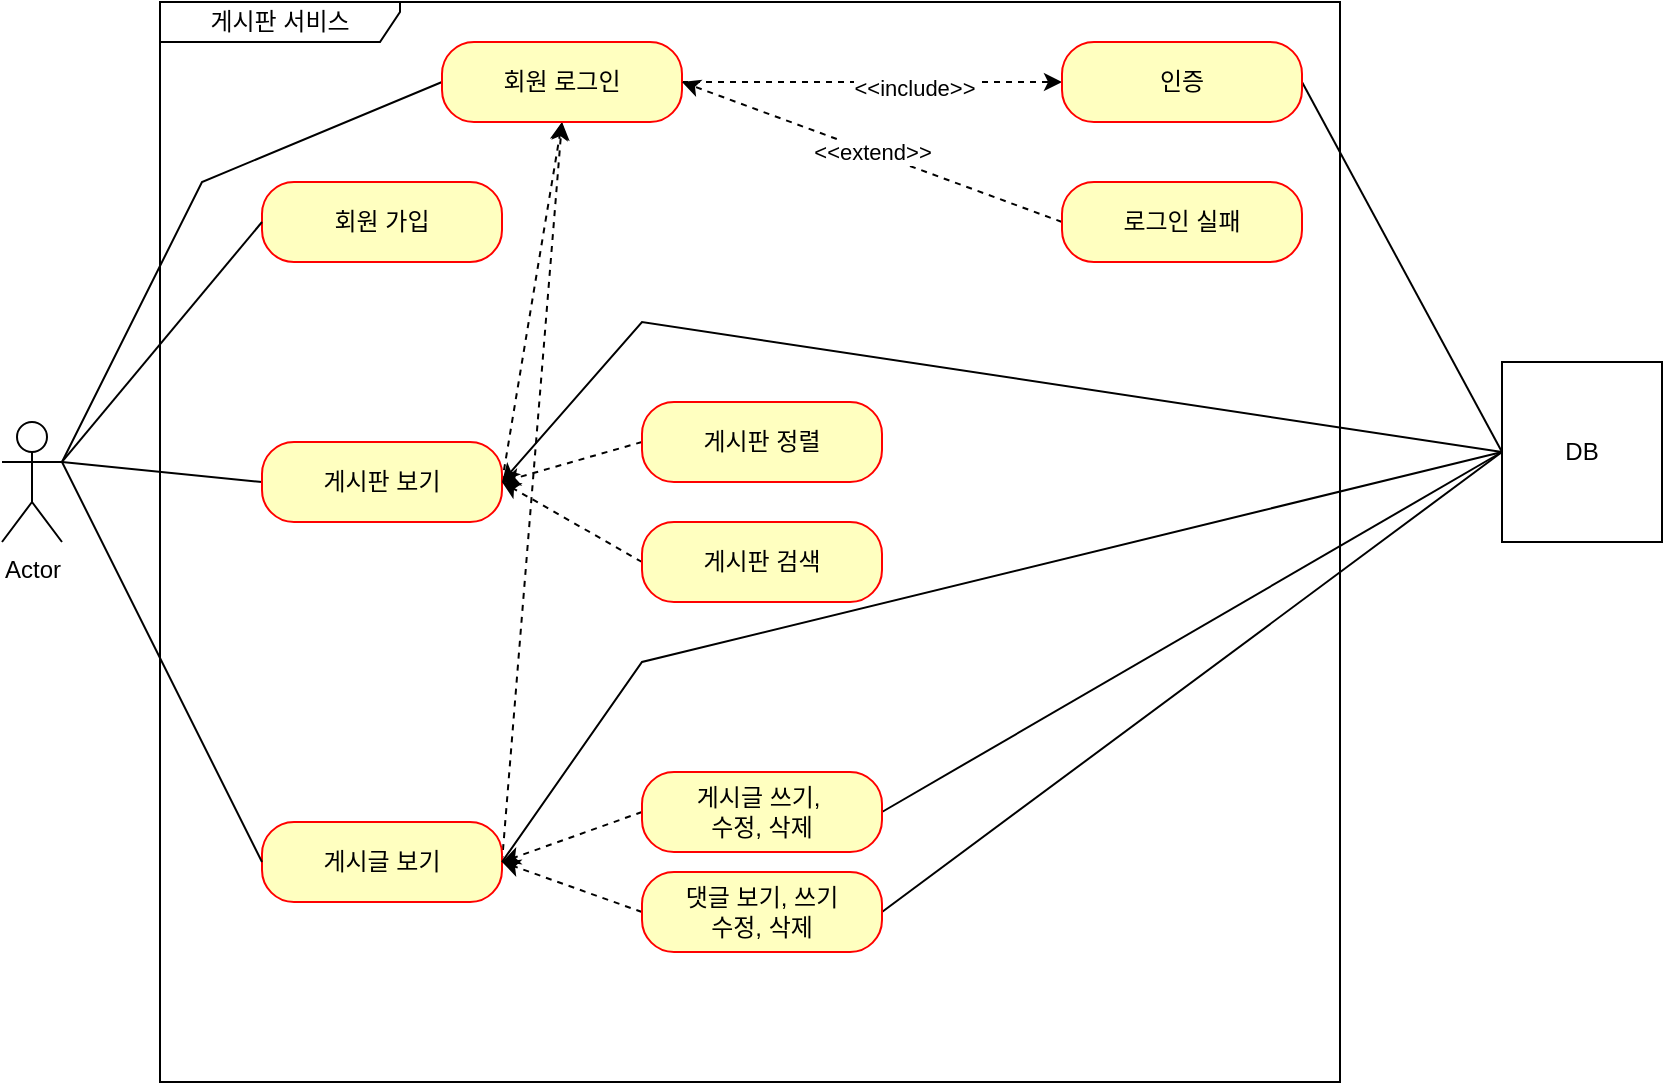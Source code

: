 <mxfile version="24.7.14">
  <diagram name="페이지-1" id="82ipbskVhti5oqsuBWfR">
    <mxGraphModel dx="606" dy="950" grid="1" gridSize="10" guides="1" tooltips="1" connect="1" arrows="1" fold="1" page="1" pageScale="1" pageWidth="827" pageHeight="1169" math="0" shadow="0">
      <root>
        <mxCell id="0" />
        <mxCell id="1" parent="0" />
        <mxCell id="CqetoyUC_SjuyRSoKMBc-1" value="Actor" style="shape=umlActor;verticalLabelPosition=bottom;verticalAlign=top;html=1;" vertex="1" parent="1">
          <mxGeometry x="40" y="360" width="30" height="60" as="geometry" />
        </mxCell>
        <mxCell id="CqetoyUC_SjuyRSoKMBc-4" value="게시판 서비스" style="shape=umlFrame;whiteSpace=wrap;html=1;pointerEvents=0;width=120;height=20;" vertex="1" parent="1">
          <mxGeometry x="119" y="150" width="590" height="540" as="geometry" />
        </mxCell>
        <mxCell id="CqetoyUC_SjuyRSoKMBc-6" value="회원 가입" style="rounded=1;whiteSpace=wrap;html=1;arcSize=40;fontColor=#000000;fillColor=#ffffc0;strokeColor=#ff0000;" vertex="1" parent="1">
          <mxGeometry x="170" y="240" width="120" height="40" as="geometry" />
        </mxCell>
        <mxCell id="CqetoyUC_SjuyRSoKMBc-20" style="rounded=0;orthogonalLoop=1;jettySize=auto;html=1;exitX=0;exitY=0.5;exitDx=0;exitDy=0;endArrow=none;endFill=0;" edge="1" parent="1" source="CqetoyUC_SjuyRSoKMBc-8">
          <mxGeometry relative="1" as="geometry">
            <mxPoint x="70" y="380" as="targetPoint" />
          </mxGeometry>
        </mxCell>
        <mxCell id="CqetoyUC_SjuyRSoKMBc-24" style="rounded=0;orthogonalLoop=1;jettySize=auto;html=1;exitX=1;exitY=0.5;exitDx=0;exitDy=0;entryX=0.5;entryY=1;entryDx=0;entryDy=0;dashed=1;" edge="1" parent="1" source="CqetoyUC_SjuyRSoKMBc-8" target="CqetoyUC_SjuyRSoKMBc-10">
          <mxGeometry relative="1" as="geometry" />
        </mxCell>
        <mxCell id="CqetoyUC_SjuyRSoKMBc-8" value="게시판 보기" style="rounded=1;whiteSpace=wrap;html=1;arcSize=40;fontColor=#000000;fillColor=#ffffc0;strokeColor=#ff0000;" vertex="1" parent="1">
          <mxGeometry x="170" y="370" width="120" height="40" as="geometry" />
        </mxCell>
        <mxCell id="CqetoyUC_SjuyRSoKMBc-25" style="rounded=0;orthogonalLoop=1;jettySize=auto;html=1;exitX=1;exitY=0.5;exitDx=0;exitDy=0;dashed=1;" edge="1" parent="1" source="CqetoyUC_SjuyRSoKMBc-9">
          <mxGeometry relative="1" as="geometry">
            <mxPoint x="320" y="210" as="targetPoint" />
          </mxGeometry>
        </mxCell>
        <mxCell id="CqetoyUC_SjuyRSoKMBc-9" value="게시글 보기" style="rounded=1;whiteSpace=wrap;html=1;arcSize=40;fontColor=#000000;fillColor=#ffffc0;strokeColor=#ff0000;" vertex="1" parent="1">
          <mxGeometry x="170" y="560" width="120" height="40" as="geometry" />
        </mxCell>
        <mxCell id="CqetoyUC_SjuyRSoKMBc-18" style="rounded=0;orthogonalLoop=1;jettySize=auto;html=1;exitX=0;exitY=0.5;exitDx=0;exitDy=0;endArrow=none;endFill=0;" edge="1" parent="1" source="CqetoyUC_SjuyRSoKMBc-10">
          <mxGeometry relative="1" as="geometry">
            <mxPoint x="70" y="380" as="targetPoint" />
            <Array as="points">
              <mxPoint x="140" y="240" />
            </Array>
          </mxGeometry>
        </mxCell>
        <mxCell id="CqetoyUC_SjuyRSoKMBc-21" style="rounded=0;orthogonalLoop=1;jettySize=auto;html=1;exitX=1;exitY=0.5;exitDx=0;exitDy=0;entryX=0;entryY=0.5;entryDx=0;entryDy=0;endArrow=classic;endFill=1;dashed=1;" edge="1" parent="1" source="CqetoyUC_SjuyRSoKMBc-10" target="CqetoyUC_SjuyRSoKMBc-11">
          <mxGeometry relative="1" as="geometry" />
        </mxCell>
        <mxCell id="CqetoyUC_SjuyRSoKMBc-23" value="&amp;lt;&amp;lt;include&amp;gt;&amp;gt;" style="edgeLabel;html=1;align=center;verticalAlign=middle;resizable=0;points=[];" vertex="1" connectable="0" parent="CqetoyUC_SjuyRSoKMBc-21">
          <mxGeometry x="0.221" y="-3" relative="1" as="geometry">
            <mxPoint as="offset" />
          </mxGeometry>
        </mxCell>
        <mxCell id="CqetoyUC_SjuyRSoKMBc-10" value="회원 로그인" style="rounded=1;whiteSpace=wrap;html=1;arcSize=40;fontColor=#000000;fillColor=#ffffc0;strokeColor=#ff0000;" vertex="1" parent="1">
          <mxGeometry x="260" y="170" width="120" height="40" as="geometry" />
        </mxCell>
        <mxCell id="CqetoyUC_SjuyRSoKMBc-32" style="rounded=0;orthogonalLoop=1;jettySize=auto;html=1;exitX=1;exitY=0.5;exitDx=0;exitDy=0;entryX=0;entryY=0.5;entryDx=0;entryDy=0;endArrow=none;endFill=0;" edge="1" parent="1" source="CqetoyUC_SjuyRSoKMBc-11" target="CqetoyUC_SjuyRSoKMBc-30">
          <mxGeometry relative="1" as="geometry" />
        </mxCell>
        <mxCell id="CqetoyUC_SjuyRSoKMBc-11" value="인증" style="rounded=1;whiteSpace=wrap;html=1;arcSize=40;fontColor=#000000;fillColor=#ffffc0;strokeColor=#ff0000;" vertex="1" parent="1">
          <mxGeometry x="570" y="170" width="120" height="40" as="geometry" />
        </mxCell>
        <mxCell id="CqetoyUC_SjuyRSoKMBc-22" value="&amp;lt;&amp;lt;extend&amp;gt;&amp;gt;" style="rounded=0;orthogonalLoop=1;jettySize=auto;html=1;exitX=0;exitY=0.5;exitDx=0;exitDy=0;entryX=1;entryY=0.5;entryDx=0;entryDy=0;endArrow=classic;endFill=1;dashed=1;" edge="1" parent="1" source="CqetoyUC_SjuyRSoKMBc-12" target="CqetoyUC_SjuyRSoKMBc-10">
          <mxGeometry relative="1" as="geometry" />
        </mxCell>
        <mxCell id="CqetoyUC_SjuyRSoKMBc-12" value="로그인 실패" style="rounded=1;whiteSpace=wrap;html=1;arcSize=40;fontColor=#000000;fillColor=#ffffc0;strokeColor=#ff0000;" vertex="1" parent="1">
          <mxGeometry x="570" y="240" width="120" height="40" as="geometry" />
        </mxCell>
        <mxCell id="CqetoyUC_SjuyRSoKMBc-26" style="rounded=0;orthogonalLoop=1;jettySize=auto;html=1;exitX=0;exitY=0.5;exitDx=0;exitDy=0;dashed=1;entryX=1;entryY=0.5;entryDx=0;entryDy=0;" edge="1" parent="1" source="CqetoyUC_SjuyRSoKMBc-13" target="CqetoyUC_SjuyRSoKMBc-8">
          <mxGeometry relative="1" as="geometry" />
        </mxCell>
        <mxCell id="CqetoyUC_SjuyRSoKMBc-13" value="게시판 정렬" style="rounded=1;whiteSpace=wrap;html=1;arcSize=40;fontColor=#000000;fillColor=#ffffc0;strokeColor=#ff0000;" vertex="1" parent="1">
          <mxGeometry x="360" y="350" width="120" height="40" as="geometry" />
        </mxCell>
        <mxCell id="CqetoyUC_SjuyRSoKMBc-27" style="rounded=0;orthogonalLoop=1;jettySize=auto;html=1;exitX=0;exitY=0.5;exitDx=0;exitDy=0;dashed=1;" edge="1" parent="1" source="CqetoyUC_SjuyRSoKMBc-14">
          <mxGeometry relative="1" as="geometry">
            <mxPoint x="290" y="390" as="targetPoint" />
          </mxGeometry>
        </mxCell>
        <mxCell id="CqetoyUC_SjuyRSoKMBc-14" value="게시판 검색" style="rounded=1;whiteSpace=wrap;html=1;arcSize=40;fontColor=#000000;fillColor=#ffffc0;strokeColor=#ff0000;" vertex="1" parent="1">
          <mxGeometry x="360" y="410" width="120" height="40" as="geometry" />
        </mxCell>
        <mxCell id="CqetoyUC_SjuyRSoKMBc-28" style="rounded=0;orthogonalLoop=1;jettySize=auto;html=1;exitX=0;exitY=0.5;exitDx=0;exitDy=0;entryX=1;entryY=0.5;entryDx=0;entryDy=0;dashed=1;" edge="1" parent="1" source="CqetoyUC_SjuyRSoKMBc-15" target="CqetoyUC_SjuyRSoKMBc-9">
          <mxGeometry relative="1" as="geometry" />
        </mxCell>
        <mxCell id="CqetoyUC_SjuyRSoKMBc-35" style="rounded=0;orthogonalLoop=1;jettySize=auto;html=1;exitX=1;exitY=0.5;exitDx=0;exitDy=0;entryX=0;entryY=0.5;entryDx=0;entryDy=0;endArrow=none;endFill=0;" edge="1" parent="1" source="CqetoyUC_SjuyRSoKMBc-15" target="CqetoyUC_SjuyRSoKMBc-30">
          <mxGeometry relative="1" as="geometry">
            <mxPoint x="790" y="370" as="targetPoint" />
          </mxGeometry>
        </mxCell>
        <mxCell id="CqetoyUC_SjuyRSoKMBc-15" value="게시글 쓰기,&amp;nbsp;&lt;div&gt;수정, 삭제&lt;/div&gt;" style="rounded=1;whiteSpace=wrap;html=1;arcSize=40;fontColor=#000000;fillColor=#ffffc0;strokeColor=#ff0000;" vertex="1" parent="1">
          <mxGeometry x="360" y="535" width="120" height="40" as="geometry" />
        </mxCell>
        <mxCell id="CqetoyUC_SjuyRSoKMBc-29" style="rounded=0;orthogonalLoop=1;jettySize=auto;html=1;exitX=0;exitY=0.5;exitDx=0;exitDy=0;entryX=1;entryY=0.5;entryDx=0;entryDy=0;dashed=1;" edge="1" parent="1" source="CqetoyUC_SjuyRSoKMBc-16" target="CqetoyUC_SjuyRSoKMBc-9">
          <mxGeometry relative="1" as="geometry" />
        </mxCell>
        <mxCell id="CqetoyUC_SjuyRSoKMBc-36" style="rounded=0;orthogonalLoop=1;jettySize=auto;html=1;exitX=1;exitY=0.5;exitDx=0;exitDy=0;entryX=0;entryY=0.5;entryDx=0;entryDy=0;endArrow=none;endFill=0;" edge="1" parent="1" source="CqetoyUC_SjuyRSoKMBc-16" target="CqetoyUC_SjuyRSoKMBc-30">
          <mxGeometry relative="1" as="geometry" />
        </mxCell>
        <mxCell id="CqetoyUC_SjuyRSoKMBc-16" value="댓글 보기, 쓰기&lt;div&gt;수정, 삭제&lt;/div&gt;" style="rounded=1;whiteSpace=wrap;html=1;arcSize=40;fontColor=#000000;fillColor=#ffffc0;strokeColor=#ff0000;" vertex="1" parent="1">
          <mxGeometry x="360" y="585" width="120" height="40" as="geometry" />
        </mxCell>
        <mxCell id="CqetoyUC_SjuyRSoKMBc-17" style="rounded=0;orthogonalLoop=1;jettySize=auto;html=1;exitX=0;exitY=0.5;exitDx=0;exitDy=0;entryX=1;entryY=0.333;entryDx=0;entryDy=0;entryPerimeter=0;endArrow=none;endFill=0;" edge="1" parent="1" source="CqetoyUC_SjuyRSoKMBc-6" target="CqetoyUC_SjuyRSoKMBc-1">
          <mxGeometry relative="1" as="geometry" />
        </mxCell>
        <mxCell id="CqetoyUC_SjuyRSoKMBc-19" style="rounded=0;orthogonalLoop=1;jettySize=auto;html=1;exitX=0;exitY=0.5;exitDx=0;exitDy=0;entryX=1;entryY=0.333;entryDx=0;entryDy=0;entryPerimeter=0;endArrow=none;endFill=0;" edge="1" parent="1" source="CqetoyUC_SjuyRSoKMBc-9" target="CqetoyUC_SjuyRSoKMBc-1">
          <mxGeometry relative="1" as="geometry" />
        </mxCell>
        <mxCell id="CqetoyUC_SjuyRSoKMBc-33" style="rounded=0;orthogonalLoop=1;jettySize=auto;html=1;exitX=0;exitY=0.5;exitDx=0;exitDy=0;entryX=1;entryY=0.5;entryDx=0;entryDy=0;" edge="1" parent="1" source="CqetoyUC_SjuyRSoKMBc-30" target="CqetoyUC_SjuyRSoKMBc-8">
          <mxGeometry relative="1" as="geometry">
            <mxPoint x="300" y="390" as="targetPoint" />
            <Array as="points">
              <mxPoint x="360" y="310" />
            </Array>
          </mxGeometry>
        </mxCell>
        <mxCell id="CqetoyUC_SjuyRSoKMBc-34" style="rounded=0;orthogonalLoop=1;jettySize=auto;html=1;exitX=0;exitY=0.5;exitDx=0;exitDy=0;entryX=1;entryY=0.5;entryDx=0;entryDy=0;endArrow=none;endFill=0;" edge="1" parent="1" source="CqetoyUC_SjuyRSoKMBc-30" target="CqetoyUC_SjuyRSoKMBc-9">
          <mxGeometry relative="1" as="geometry">
            <Array as="points">
              <mxPoint x="360" y="480" />
            </Array>
          </mxGeometry>
        </mxCell>
        <mxCell id="CqetoyUC_SjuyRSoKMBc-30" value="DB" style="html=1;dropTarget=0;whiteSpace=wrap;" vertex="1" parent="1">
          <mxGeometry x="790" y="330" width="80" height="90" as="geometry" />
        </mxCell>
      </root>
    </mxGraphModel>
  </diagram>
</mxfile>
